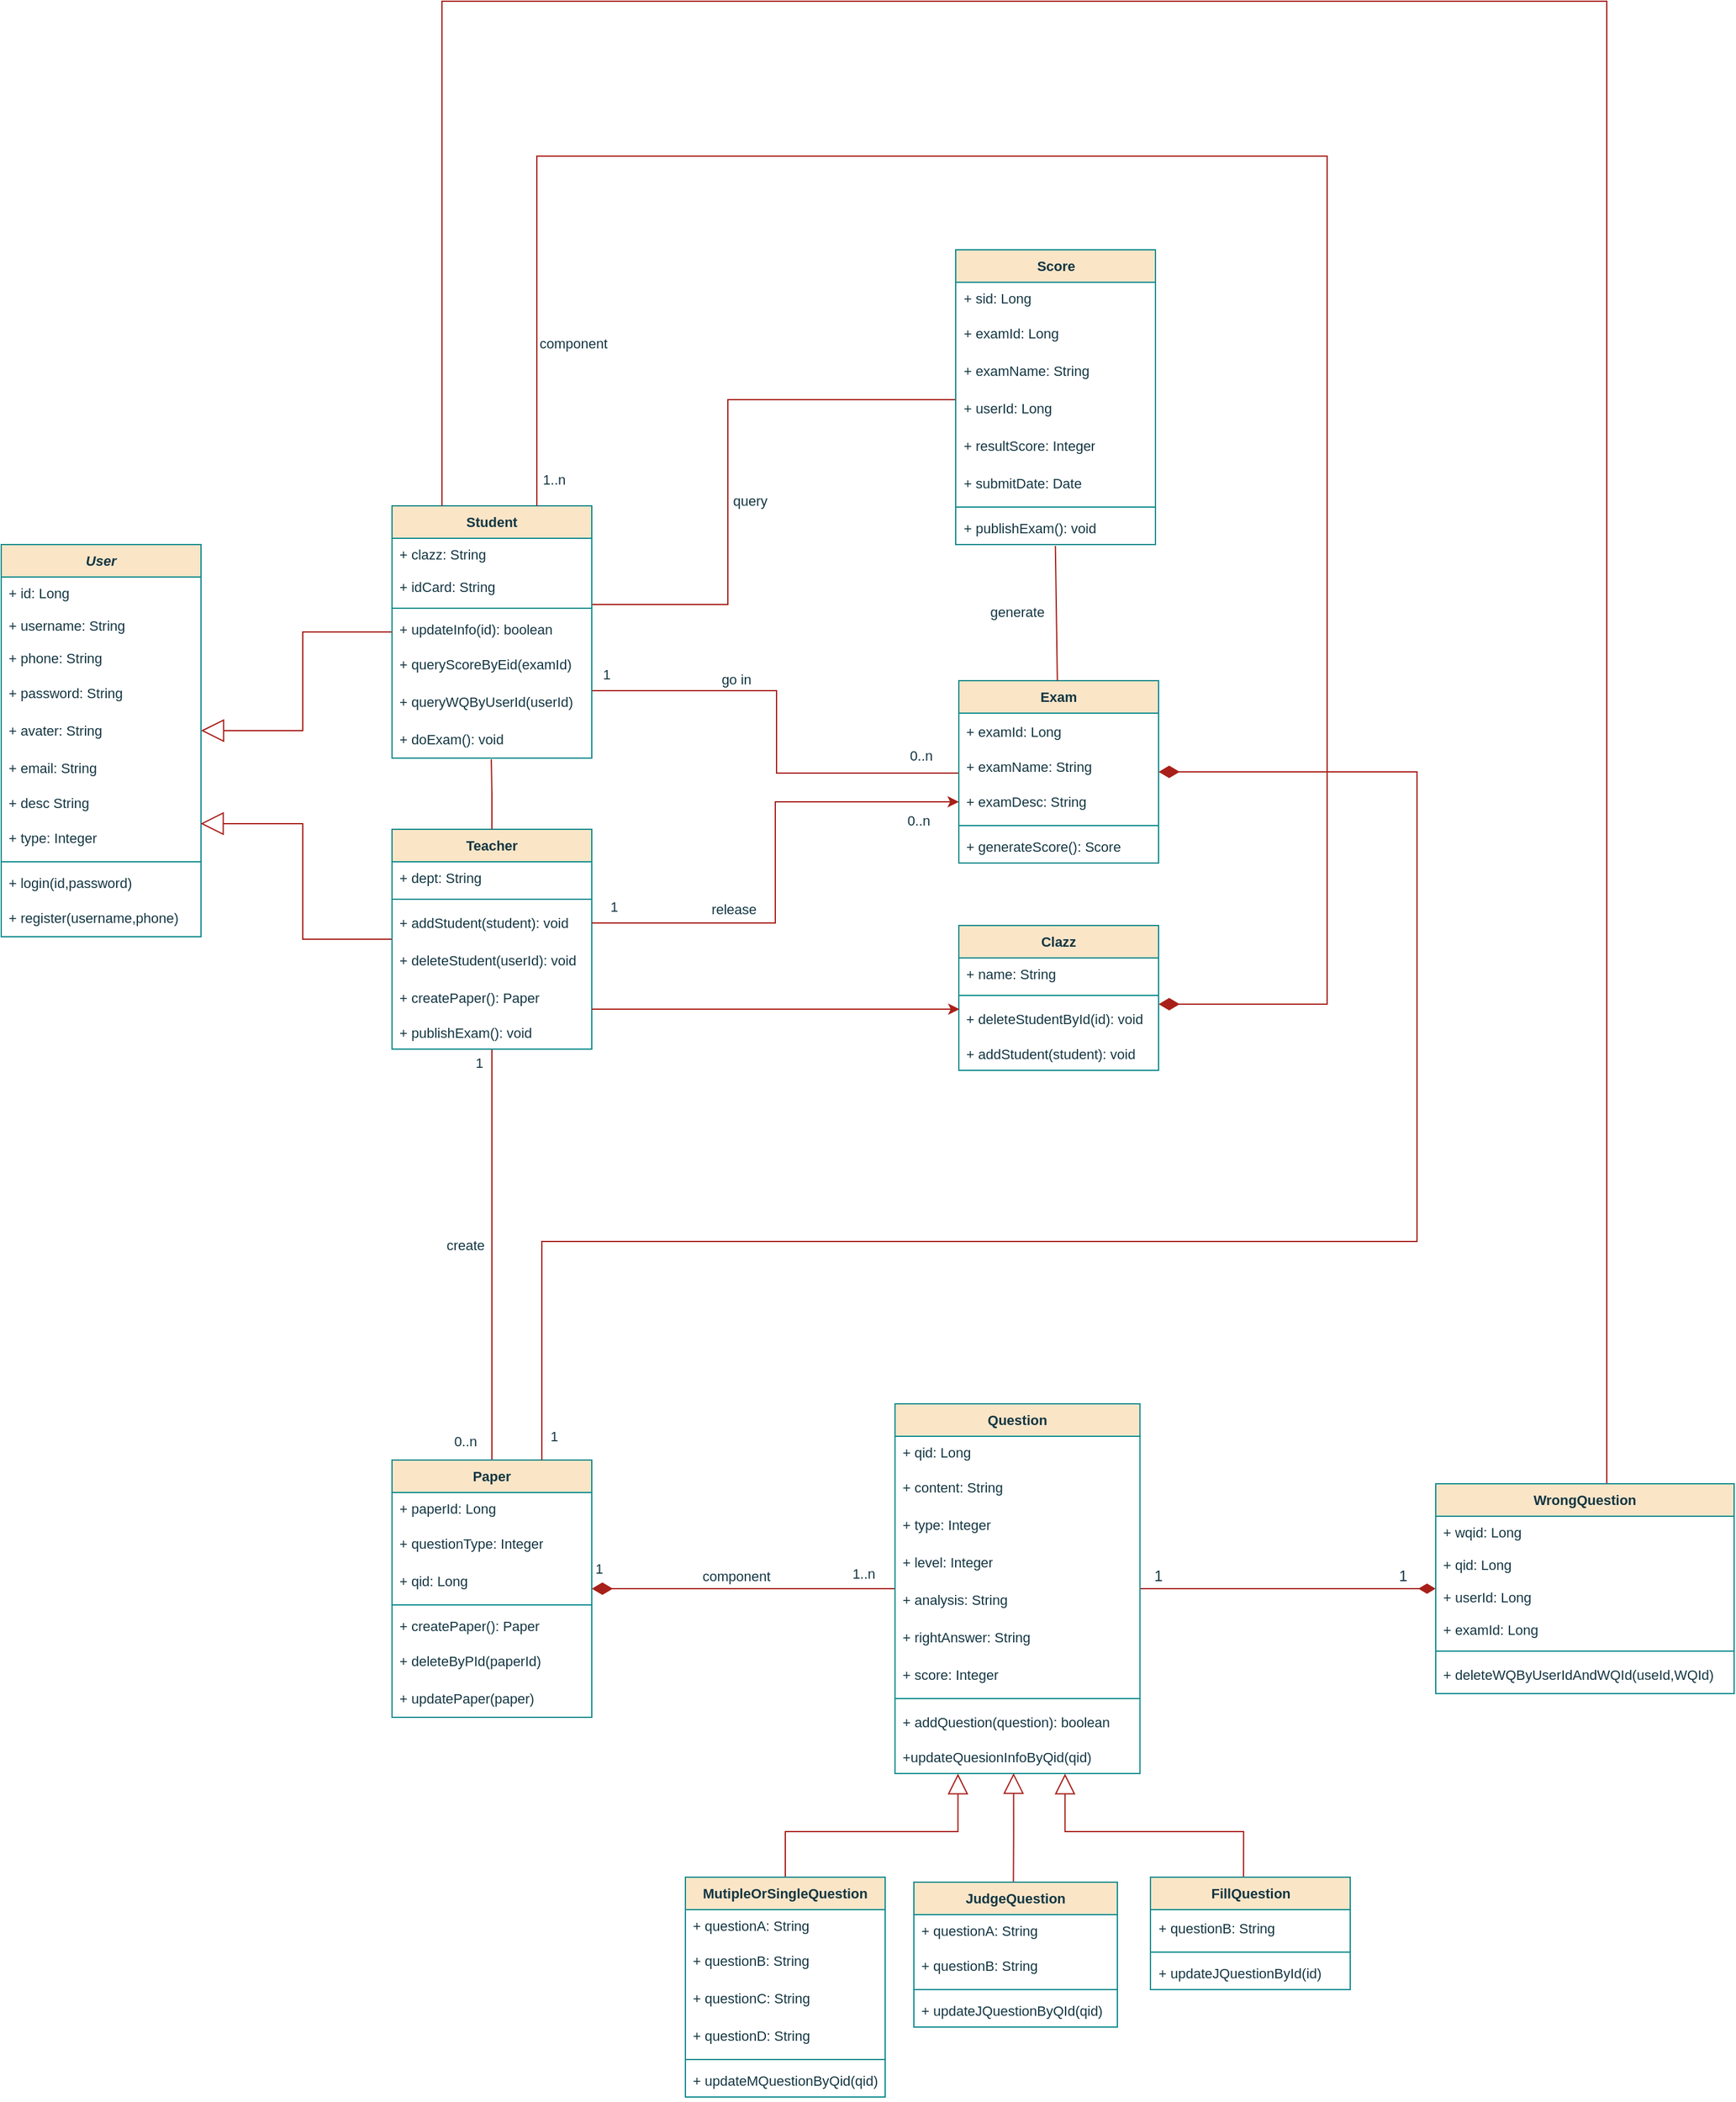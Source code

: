 <mxfile version="22.0.8" type="github">
  <diagram id="C5RBs43oDa-KdzZeNtuy" name="Page-1">
    <mxGraphModel dx="936" dy="950" grid="0" gridSize="10" guides="1" tooltips="1" connect="1" arrows="1" fold="1" page="0" pageScale="1" pageWidth="827" pageHeight="1169" math="0" shadow="0">
      <root>
        <mxCell id="WIyWlLk6GJQsqaUBKTNV-0" />
        <mxCell id="WIyWlLk6GJQsqaUBKTNV-1" parent="WIyWlLk6GJQsqaUBKTNV-0" />
        <mxCell id="zkfFHV4jXpPFQw0GAbJ--0" value="User" style="swimlane;fontStyle=3;align=center;verticalAlign=top;childLayout=stackLayout;horizontal=1;startSize=26;horizontalStack=0;resizeParent=1;resizeLast=0;collapsible=1;marginBottom=0;rounded=0;shadow=0;strokeWidth=1;fontSize=11;labelBackgroundColor=none;fillColor=#FAE5C7;strokeColor=#0F8B8D;fontColor=#143642;" parent="WIyWlLk6GJQsqaUBKTNV-1" vertex="1">
          <mxGeometry x="101" y="64" width="160" height="314" as="geometry">
            <mxRectangle x="280" y="110" width="160" height="26" as="alternateBounds" />
          </mxGeometry>
        </mxCell>
        <mxCell id="zkfFHV4jXpPFQw0GAbJ--1" value="+ id: Long" style="text;align=left;verticalAlign=top;spacingLeft=4;spacingRight=4;overflow=hidden;rotatable=0;points=[[0,0.5],[1,0.5]];portConstraint=eastwest;fontSize=11;rounded=0;labelBackgroundColor=none;fontColor=#143642;" parent="zkfFHV4jXpPFQw0GAbJ--0" vertex="1">
          <mxGeometry y="26" width="160" height="26" as="geometry" />
        </mxCell>
        <mxCell id="zkfFHV4jXpPFQw0GAbJ--2" value="+ username: String" style="text;align=left;verticalAlign=top;spacingLeft=4;spacingRight=4;overflow=hidden;rotatable=0;points=[[0,0.5],[1,0.5]];portConstraint=eastwest;rounded=0;shadow=0;html=0;fontSize=11;labelBackgroundColor=none;fontColor=#143642;" parent="zkfFHV4jXpPFQw0GAbJ--0" vertex="1">
          <mxGeometry y="52" width="160" height="26" as="geometry" />
        </mxCell>
        <mxCell id="zkfFHV4jXpPFQw0GAbJ--3" value="+ phone: String" style="text;align=left;verticalAlign=top;spacingLeft=4;spacingRight=4;overflow=hidden;rotatable=0;points=[[0,0.5],[1,0.5]];portConstraint=eastwest;rounded=0;shadow=0;html=0;fontSize=11;labelBackgroundColor=none;fontColor=#143642;" parent="zkfFHV4jXpPFQw0GAbJ--0" vertex="1">
          <mxGeometry y="78" width="160" height="26" as="geometry" />
        </mxCell>
        <mxCell id="CQEFL2mhmP3pLworNLFp-5" value="+ password: String" style="text;strokeColor=none;fillColor=none;align=left;verticalAlign=middle;spacingLeft=4;spacingRight=4;overflow=hidden;points=[[0,0.5],[1,0.5]];portConstraint=eastwest;rotatable=0;whiteSpace=wrap;html=1;fontSize=11;rounded=0;labelBackgroundColor=none;fontColor=#143642;" parent="zkfFHV4jXpPFQw0GAbJ--0" vertex="1">
          <mxGeometry y="104" width="160" height="30" as="geometry" />
        </mxCell>
        <mxCell id="CQEFL2mhmP3pLworNLFp-17" value="+ avater: String" style="text;strokeColor=none;fillColor=none;align=left;verticalAlign=middle;spacingLeft=4;spacingRight=4;overflow=hidden;points=[[0,0.5],[1,0.5]];portConstraint=eastwest;rotatable=0;whiteSpace=wrap;html=1;fontSize=11;rounded=0;labelBackgroundColor=none;fontColor=#143642;" parent="zkfFHV4jXpPFQw0GAbJ--0" vertex="1">
          <mxGeometry y="134" width="160" height="30" as="geometry" />
        </mxCell>
        <mxCell id="CQEFL2mhmP3pLworNLFp-18" value="+ email: String" style="text;strokeColor=none;fillColor=none;align=left;verticalAlign=middle;spacingLeft=4;spacingRight=4;overflow=hidden;points=[[0,0.5],[1,0.5]];portConstraint=eastwest;rotatable=0;whiteSpace=wrap;html=1;fontSize=11;rounded=0;labelBackgroundColor=none;fontColor=#143642;" parent="zkfFHV4jXpPFQw0GAbJ--0" vertex="1">
          <mxGeometry y="164" width="160" height="30" as="geometry" />
        </mxCell>
        <mxCell id="tEtHllRz7IMj_6NWPrq5-5" value="+ desc String" style="text;strokeColor=none;fillColor=none;align=left;verticalAlign=top;spacingLeft=4;spacingRight=4;overflow=hidden;rotatable=0;points=[[0,0.5],[1,0.5]];portConstraint=eastwest;whiteSpace=wrap;html=1;fontSize=11;rounded=0;labelBackgroundColor=none;fontColor=#143642;" parent="zkfFHV4jXpPFQw0GAbJ--0" vertex="1">
          <mxGeometry y="194" width="160" height="26" as="geometry" />
        </mxCell>
        <mxCell id="CQEFL2mhmP3pLworNLFp-26" value="+ type: Integer" style="text;strokeColor=none;fillColor=none;align=left;verticalAlign=middle;spacingLeft=4;spacingRight=4;overflow=hidden;points=[[0,0.5],[1,0.5]];portConstraint=eastwest;rotatable=0;whiteSpace=wrap;html=1;fontSize=11;rounded=0;labelBackgroundColor=none;fontColor=#143642;" parent="zkfFHV4jXpPFQw0GAbJ--0" vertex="1">
          <mxGeometry y="220" width="160" height="30" as="geometry" />
        </mxCell>
        <mxCell id="zkfFHV4jXpPFQw0GAbJ--4" value="" style="line;html=1;strokeWidth=1;align=left;verticalAlign=middle;spacingTop=-1;spacingLeft=3;spacingRight=3;rotatable=0;labelPosition=right;points=[];portConstraint=eastwest;fontSize=11;rounded=0;labelBackgroundColor=none;fillColor=#FAE5C7;strokeColor=#0F8B8D;fontColor=#143642;" parent="zkfFHV4jXpPFQw0GAbJ--0" vertex="1">
          <mxGeometry y="250" width="160" height="8" as="geometry" />
        </mxCell>
        <mxCell id="zkfFHV4jXpPFQw0GAbJ--5" value="+ login(id,password)" style="text;align=left;verticalAlign=top;spacingLeft=4;spacingRight=4;overflow=hidden;rotatable=0;points=[[0,0.5],[1,0.5]];portConstraint=eastwest;fontSize=11;rounded=0;labelBackgroundColor=none;fontColor=#143642;" parent="zkfFHV4jXpPFQw0GAbJ--0" vertex="1">
          <mxGeometry y="258" width="160" height="26" as="geometry" />
        </mxCell>
        <mxCell id="CQEFL2mhmP3pLworNLFp-4" value="+ register(username,phone)" style="text;strokeColor=none;fillColor=none;align=left;verticalAlign=middle;spacingLeft=4;spacingRight=4;overflow=hidden;points=[[0,0.5],[1,0.5]];portConstraint=eastwest;rotatable=0;whiteSpace=wrap;html=1;fontSize=11;rounded=0;labelBackgroundColor=none;fontColor=#143642;" parent="zkfFHV4jXpPFQw0GAbJ--0" vertex="1">
          <mxGeometry y="284" width="160" height="30" as="geometry" />
        </mxCell>
        <mxCell id="CQEFL2mhmP3pLworNLFp-35" style="edgeStyle=orthogonalEdgeStyle;shape=connector;rounded=0;orthogonalLoop=1;jettySize=auto;html=1;entryX=1;entryY=0.5;entryDx=0;entryDy=0;labelBackgroundColor=none;align=center;verticalAlign=middle;fontFamily=Helvetica;fontSize=11;fontColor=default;endArrow=block;endFill=0;endSize=16;strokeColor=#A8201A;" parent="WIyWlLk6GJQsqaUBKTNV-1" source="CQEFL2mhmP3pLworNLFp-8" target="CQEFL2mhmP3pLworNLFp-17" edge="1">
          <mxGeometry relative="1" as="geometry">
            <mxPoint x="274" y="228" as="targetPoint" />
          </mxGeometry>
        </mxCell>
        <mxCell id="tEtHllRz7IMj_6NWPrq5-14" style="edgeStyle=orthogonalEdgeStyle;shape=connector;rounded=0;orthogonalLoop=1;jettySize=auto;html=1;entryX=0;entryY=0.5;entryDx=0;entryDy=0;labelBackgroundColor=none;align=center;verticalAlign=middle;fontFamily=Helvetica;fontSize=11;fontColor=default;endArrow=none;endFill=0;strokeColor=#A8201A;" parent="WIyWlLk6GJQsqaUBKTNV-1" source="CQEFL2mhmP3pLworNLFp-8" target="tEtHllRz7IMj_6NWPrq5-7" edge="1">
          <mxGeometry relative="1" as="geometry">
            <Array as="points">
              <mxPoint x="722" y="181" />
              <mxPoint x="722" y="247" />
              <mxPoint x="868" y="247" />
            </Array>
          </mxGeometry>
        </mxCell>
        <mxCell id="tEtHllRz7IMj_6NWPrq5-162" style="edgeStyle=orthogonalEdgeStyle;shape=connector;rounded=0;orthogonalLoop=1;jettySize=auto;html=1;labelBackgroundColor=none;align=left;verticalAlign=bottom;fontFamily=Helvetica;fontSize=11;fontColor=default;startArrow=none;startFill=0;endArrow=none;endFill=0;startSize=14;endSize=12;strokeColor=#A8201A;" parent="WIyWlLk6GJQsqaUBKTNV-1" source="CQEFL2mhmP3pLworNLFp-8" target="tEtHllRz7IMj_6NWPrq5-149" edge="1">
          <mxGeometry relative="1" as="geometry">
            <Array as="points">
              <mxPoint x="683" y="112" />
              <mxPoint x="683" y="-52" />
            </Array>
          </mxGeometry>
        </mxCell>
        <mxCell id="CQEFL2mhmP3pLworNLFp-8" value="Student" style="swimlane;fontStyle=1;align=center;verticalAlign=top;childLayout=stackLayout;horizontal=1;startSize=26;horizontalStack=0;resizeParent=1;resizeParentMax=0;resizeLast=0;collapsible=1;marginBottom=0;whiteSpace=wrap;html=1;fontSize=11;rounded=0;labelBackgroundColor=none;fillColor=#FAE5C7;strokeColor=#0F8B8D;fontColor=#143642;" parent="WIyWlLk6GJQsqaUBKTNV-1" vertex="1">
          <mxGeometry x="414" y="33" width="160" height="202" as="geometry" />
        </mxCell>
        <mxCell id="CQEFL2mhmP3pLworNLFp-9" value="+ clazz: String" style="text;strokeColor=none;fillColor=none;align=left;verticalAlign=top;spacingLeft=4;spacingRight=4;overflow=hidden;rotatable=0;points=[[0,0.5],[1,0.5]];portConstraint=eastwest;whiteSpace=wrap;html=1;fontSize=11;rounded=0;labelBackgroundColor=none;fontColor=#143642;" parent="CQEFL2mhmP3pLworNLFp-8" vertex="1">
          <mxGeometry y="26" width="160" height="26" as="geometry" />
        </mxCell>
        <mxCell id="CQEFL2mhmP3pLworNLFp-19" value="+ idCard: String" style="text;strokeColor=none;fillColor=none;align=left;verticalAlign=top;spacingLeft=4;spacingRight=4;overflow=hidden;rotatable=0;points=[[0,0.5],[1,0.5]];portConstraint=eastwest;whiteSpace=wrap;html=1;fontSize=11;rounded=0;labelBackgroundColor=none;fontColor=#143642;" parent="CQEFL2mhmP3pLworNLFp-8" vertex="1">
          <mxGeometry y="52" width="160" height="26" as="geometry" />
        </mxCell>
        <mxCell id="CQEFL2mhmP3pLworNLFp-10" value="" style="line;strokeWidth=1;fillColor=none;align=left;verticalAlign=middle;spacingTop=-1;spacingLeft=3;spacingRight=3;rotatable=0;labelPosition=right;points=[];portConstraint=eastwest;fontSize=11;rounded=0;labelBackgroundColor=none;strokeColor=#0F8B8D;fontColor=#143642;" parent="CQEFL2mhmP3pLworNLFp-8" vertex="1">
          <mxGeometry y="78" width="160" height="8" as="geometry" />
        </mxCell>
        <mxCell id="CQEFL2mhmP3pLworNLFp-11" value="+ updateInfo(id): boolean" style="text;strokeColor=none;fillColor=none;align=left;verticalAlign=top;spacingLeft=4;spacingRight=4;overflow=hidden;rotatable=0;points=[[0,0.5],[1,0.5]];portConstraint=eastwest;whiteSpace=wrap;html=1;fontSize=11;rounded=0;labelBackgroundColor=none;fontColor=#143642;" parent="CQEFL2mhmP3pLworNLFp-8" vertex="1">
          <mxGeometry y="86" width="160" height="26" as="geometry" />
        </mxCell>
        <mxCell id="tEtHllRz7IMj_6NWPrq5-161" value="+ queryScoreByEid(examId)" style="text;strokeColor=none;fillColor=none;align=left;verticalAlign=middle;spacingLeft=4;spacingRight=4;overflow=hidden;points=[[0,0.5],[1,0.5]];portConstraint=eastwest;rotatable=0;whiteSpace=wrap;html=1;fontSize=11;fontFamily=Helvetica;rounded=0;labelBackgroundColor=none;fontColor=#143642;" parent="CQEFL2mhmP3pLworNLFp-8" vertex="1">
          <mxGeometry y="112" width="160" height="30" as="geometry" />
        </mxCell>
        <mxCell id="13WYeAwHN3YP8rNZ9bQY-48" value="+ queryWQByUserId(userId)" style="text;strokeColor=none;fillColor=none;align=left;verticalAlign=middle;spacingLeft=4;spacingRight=4;overflow=hidden;points=[[0,0.5],[1,0.5]];portConstraint=eastwest;rotatable=0;whiteSpace=wrap;html=1;fontSize=11;fontFamily=Helvetica;rounded=0;labelBackgroundColor=none;fontColor=#143642;" vertex="1" parent="CQEFL2mhmP3pLworNLFp-8">
          <mxGeometry y="142" width="160" height="30" as="geometry" />
        </mxCell>
        <mxCell id="tEtHllRz7IMj_6NWPrq5-0" value="+ doExam(): void" style="text;strokeColor=none;fillColor=none;align=left;verticalAlign=middle;spacingLeft=4;spacingRight=4;overflow=hidden;points=[[0,0.5],[1,0.5]];portConstraint=eastwest;rotatable=0;whiteSpace=wrap;html=1;fontSize=11;rounded=0;labelBackgroundColor=none;fontColor=#143642;" parent="CQEFL2mhmP3pLworNLFp-8" vertex="1">
          <mxGeometry y="172" width="160" height="30" as="geometry" />
        </mxCell>
        <mxCell id="CQEFL2mhmP3pLworNLFp-34" style="edgeStyle=orthogonalEdgeStyle;shape=connector;rounded=0;orthogonalLoop=1;jettySize=auto;html=1;entryX=0.998;entryY=0.115;entryDx=0;entryDy=0;labelBackgroundColor=none;align=center;verticalAlign=middle;fontFamily=Helvetica;fontSize=11;fontColor=default;endArrow=block;endFill=0;endSize=16;entryPerimeter=0;strokeColor=#A8201A;" parent="WIyWlLk6GJQsqaUBKTNV-1" source="CQEFL2mhmP3pLworNLFp-20" target="CQEFL2mhmP3pLworNLFp-26" edge="1">
          <mxGeometry relative="1" as="geometry" />
        </mxCell>
        <mxCell id="tEtHllRz7IMj_6NWPrq5-75" style="edgeStyle=none;shape=connector;rounded=0;orthogonalLoop=1;jettySize=auto;html=1;entryX=0.5;entryY=0;entryDx=0;entryDy=0;labelBackgroundColor=none;align=left;verticalAlign=bottom;fontFamily=Helvetica;fontSize=11;fontColor=default;startArrow=none;startFill=0;endArrow=none;endFill=0;startSize=14;endSize=12;strokeColor=#A8201A;" parent="WIyWlLk6GJQsqaUBKTNV-1" source="CQEFL2mhmP3pLworNLFp-20" target="tEtHllRz7IMj_6NWPrq5-67" edge="1">
          <mxGeometry relative="1" as="geometry" />
        </mxCell>
        <mxCell id="CQEFL2mhmP3pLworNLFp-20" value="Teacher" style="swimlane;fontStyle=1;align=center;verticalAlign=top;childLayout=stackLayout;horizontal=1;startSize=26;horizontalStack=0;resizeParent=1;resizeParentMax=0;resizeLast=0;collapsible=1;marginBottom=0;whiteSpace=wrap;html=1;fontSize=11;rounded=0;labelBackgroundColor=none;fillColor=#FAE5C7;strokeColor=#0F8B8D;fontColor=#143642;" parent="WIyWlLk6GJQsqaUBKTNV-1" vertex="1">
          <mxGeometry x="414" y="292" width="160" height="176" as="geometry" />
        </mxCell>
        <mxCell id="CQEFL2mhmP3pLworNLFp-21" value="+ dept: String" style="text;strokeColor=none;fillColor=none;align=left;verticalAlign=top;spacingLeft=4;spacingRight=4;overflow=hidden;rotatable=0;points=[[0,0.5],[1,0.5]];portConstraint=eastwest;whiteSpace=wrap;html=1;fontSize=11;rounded=0;labelBackgroundColor=none;fontColor=#143642;" parent="CQEFL2mhmP3pLworNLFp-20" vertex="1">
          <mxGeometry y="26" width="160" height="26" as="geometry" />
        </mxCell>
        <mxCell id="CQEFL2mhmP3pLworNLFp-22" value="" style="line;strokeWidth=1;fillColor=none;align=left;verticalAlign=middle;spacingTop=-1;spacingLeft=3;spacingRight=3;rotatable=0;labelPosition=right;points=[];portConstraint=eastwest;fontSize=11;rounded=0;labelBackgroundColor=none;strokeColor=#0F8B8D;fontColor=#143642;" parent="CQEFL2mhmP3pLworNLFp-20" vertex="1">
          <mxGeometry y="52" width="160" height="8" as="geometry" />
        </mxCell>
        <mxCell id="13WYeAwHN3YP8rNZ9bQY-0" value="+ addStudent(student): void" style="text;strokeColor=none;fillColor=none;align=left;verticalAlign=middle;spacingLeft=4;spacingRight=4;overflow=hidden;points=[[0,0.5],[1,0.5]];portConstraint=eastwest;rotatable=0;whiteSpace=wrap;html=1;labelBackgroundColor=none;fontColor=#143642;fontSize=11;" vertex="1" parent="CQEFL2mhmP3pLworNLFp-20">
          <mxGeometry y="60" width="160" height="30" as="geometry" />
        </mxCell>
        <mxCell id="13WYeAwHN3YP8rNZ9bQY-3" value="+ deleteStudent(userId): void" style="text;strokeColor=none;fillColor=none;align=left;verticalAlign=middle;spacingLeft=4;spacingRight=4;overflow=hidden;points=[[0,0.5],[1,0.5]];portConstraint=eastwest;rotatable=0;whiteSpace=wrap;html=1;labelBackgroundColor=none;fontColor=#143642;fontSize=11;" vertex="1" parent="CQEFL2mhmP3pLworNLFp-20">
          <mxGeometry y="90" width="160" height="30" as="geometry" />
        </mxCell>
        <mxCell id="tEtHllRz7IMj_6NWPrq5-74" value="+ createPaper(): Paper" style="text;strokeColor=none;fillColor=none;align=left;verticalAlign=middle;spacingLeft=4;spacingRight=4;overflow=hidden;points=[[0,0.5],[1,0.5]];portConstraint=eastwest;rotatable=0;whiteSpace=wrap;html=1;fontSize=11;fontFamily=Helvetica;rounded=0;labelBackgroundColor=none;fontColor=#143642;" parent="CQEFL2mhmP3pLworNLFp-20" vertex="1">
          <mxGeometry y="120" width="160" height="30" as="geometry" />
        </mxCell>
        <mxCell id="CQEFL2mhmP3pLworNLFp-23" value="+ publishExam(): void" style="text;strokeColor=none;fillColor=none;align=left;verticalAlign=top;spacingLeft=4;spacingRight=4;overflow=hidden;rotatable=0;points=[[0,0.5],[1,0.5]];portConstraint=eastwest;whiteSpace=wrap;html=1;fontSize=11;rounded=0;labelBackgroundColor=none;fontColor=#143642;" parent="CQEFL2mhmP3pLworNLFp-20" vertex="1">
          <mxGeometry y="150" width="160" height="26" as="geometry" />
        </mxCell>
        <mxCell id="tEtHllRz7IMj_6NWPrq5-6" value="Exam" style="swimlane;fontStyle=1;align=center;verticalAlign=top;childLayout=stackLayout;horizontal=1;startSize=26;horizontalStack=0;resizeParent=1;resizeParentMax=0;resizeLast=0;collapsible=1;marginBottom=0;whiteSpace=wrap;html=1;fontSize=11;rounded=0;labelBackgroundColor=none;fillColor=#FAE5C7;strokeColor=#0F8B8D;fontColor=#143642;" parent="WIyWlLk6GJQsqaUBKTNV-1" vertex="1">
          <mxGeometry x="868" y="173" width="160" height="146" as="geometry" />
        </mxCell>
        <mxCell id="tEtHllRz7IMj_6NWPrq5-10" value="+ examId: Long" style="text;strokeColor=none;fillColor=none;align=left;verticalAlign=middle;spacingLeft=4;spacingRight=4;overflow=hidden;points=[[0,0.5],[1,0.5]];portConstraint=eastwest;rotatable=0;whiteSpace=wrap;html=1;fontSize=11;fontFamily=Helvetica;rounded=0;labelBackgroundColor=none;fontColor=#143642;" parent="tEtHllRz7IMj_6NWPrq5-6" vertex="1">
          <mxGeometry y="26" width="160" height="30" as="geometry" />
        </mxCell>
        <mxCell id="tEtHllRz7IMj_6NWPrq5-7" value="+ examName: String" style="text;strokeColor=none;fillColor=none;align=left;verticalAlign=top;spacingLeft=4;spacingRight=4;overflow=hidden;rotatable=0;points=[[0,0.5],[1,0.5]];portConstraint=eastwest;whiteSpace=wrap;html=1;fontSize=11;rounded=0;labelBackgroundColor=none;fontColor=#143642;" parent="tEtHllRz7IMj_6NWPrq5-6" vertex="1">
          <mxGeometry y="56" width="160" height="26" as="geometry" />
        </mxCell>
        <mxCell id="tEtHllRz7IMj_6NWPrq5-12" value="+ examDesc: String" style="text;strokeColor=none;fillColor=none;align=left;verticalAlign=middle;spacingLeft=4;spacingRight=4;overflow=hidden;points=[[0,0.5],[1,0.5]];portConstraint=eastwest;rotatable=0;whiteSpace=wrap;html=1;fontSize=11;fontFamily=Helvetica;rounded=0;labelBackgroundColor=none;fontColor=#143642;" parent="tEtHllRz7IMj_6NWPrq5-6" vertex="1">
          <mxGeometry y="82" width="160" height="30" as="geometry" />
        </mxCell>
        <mxCell id="tEtHllRz7IMj_6NWPrq5-8" value="" style="line;strokeWidth=1;fillColor=none;align=left;verticalAlign=middle;spacingTop=-1;spacingLeft=3;spacingRight=3;rotatable=0;labelPosition=right;points=[];portConstraint=eastwest;fontSize=11;rounded=0;labelBackgroundColor=none;strokeColor=#0F8B8D;fontColor=#143642;" parent="tEtHllRz7IMj_6NWPrq5-6" vertex="1">
          <mxGeometry y="112" width="160" height="8" as="geometry" />
        </mxCell>
        <mxCell id="tEtHllRz7IMj_6NWPrq5-9" value="+ generateScore(): Score" style="text;strokeColor=none;fillColor=none;align=left;verticalAlign=top;spacingLeft=4;spacingRight=4;overflow=hidden;rotatable=0;points=[[0,0.5],[1,0.5]];portConstraint=eastwest;whiteSpace=wrap;html=1;fontSize=11;rounded=0;labelBackgroundColor=none;fontColor=#143642;" parent="tEtHllRz7IMj_6NWPrq5-6" vertex="1">
          <mxGeometry y="120" width="160" height="26" as="geometry" />
        </mxCell>
        <mxCell id="tEtHllRz7IMj_6NWPrq5-15" value="1" style="text;html=1;strokeColor=none;fillColor=none;align=center;verticalAlign=middle;whiteSpace=wrap;rounded=0;fontSize=11;fontFamily=Helvetica;labelBackgroundColor=none;fontColor=#143642;" parent="WIyWlLk6GJQsqaUBKTNV-1" vertex="1">
          <mxGeometry x="556" y="153" width="60" height="30" as="geometry" />
        </mxCell>
        <mxCell id="tEtHllRz7IMj_6NWPrq5-16" value="0..n" style="text;html=1;strokeColor=none;fillColor=none;align=center;verticalAlign=middle;whiteSpace=wrap;rounded=0;fontSize=11;fontFamily=Helvetica;labelBackgroundColor=none;fontColor=#143642;" parent="WIyWlLk6GJQsqaUBKTNV-1" vertex="1">
          <mxGeometry x="808" y="218" width="60" height="30" as="geometry" />
        </mxCell>
        <mxCell id="tEtHllRz7IMj_6NWPrq5-26" style="edgeStyle=orthogonalEdgeStyle;shape=connector;rounded=0;orthogonalLoop=1;jettySize=auto;html=1;labelBackgroundColor=none;align=left;verticalAlign=bottom;fontFamily=Helvetica;fontSize=11;fontColor=default;startArrow=diamondThin;startFill=1;endArrow=none;startSize=14;endSize=12;endFill=0;strokeColor=#A8201A;" parent="WIyWlLk6GJQsqaUBKTNV-1" source="13WYeAwHN3YP8rNZ9bQY-5" target="CQEFL2mhmP3pLworNLFp-8" edge="1">
          <mxGeometry relative="1" as="geometry">
            <mxPoint x="1073" y="439" as="sourcePoint" />
            <Array as="points">
              <mxPoint x="1163" y="432" />
              <mxPoint x="1163" y="-247" />
              <mxPoint x="530" y="-247" />
            </Array>
          </mxGeometry>
        </mxCell>
        <mxCell id="tEtHllRz7IMj_6NWPrq5-28" value="1..n" style="text;html=1;strokeColor=none;fillColor=none;align=center;verticalAlign=middle;whiteSpace=wrap;rounded=0;fontSize=11;fontFamily=Helvetica;labelBackgroundColor=none;fontColor=#143642;" parent="WIyWlLk6GJQsqaUBKTNV-1" vertex="1">
          <mxGeometry x="514" y="-3" width="60" height="30" as="geometry" />
        </mxCell>
        <mxCell id="tEtHllRz7IMj_6NWPrq5-79" style="edgeStyle=none;shape=connector;rounded=0;orthogonalLoop=1;jettySize=auto;html=1;labelBackgroundColor=none;align=left;verticalAlign=bottom;fontFamily=Helvetica;fontSize=11;fontColor=default;startArrow=diamondThin;startFill=1;endArrow=none;endFill=0;startSize=14;endSize=12;strokeColor=#A8201A;" parent="WIyWlLk6GJQsqaUBKTNV-1" source="tEtHllRz7IMj_6NWPrq5-67" target="tEtHllRz7IMj_6NWPrq5-30" edge="1">
          <mxGeometry relative="1" as="geometry" />
        </mxCell>
        <mxCell id="tEtHllRz7IMj_6NWPrq5-67" value="Paper" style="swimlane;fontStyle=1;align=center;verticalAlign=top;childLayout=stackLayout;horizontal=1;startSize=26;horizontalStack=0;resizeParent=1;resizeParentMax=0;resizeLast=0;collapsible=1;marginBottom=0;whiteSpace=wrap;html=1;fontSize=11;rounded=0;labelBackgroundColor=none;fillColor=#FAE5C7;strokeColor=#0F8B8D;fontColor=#143642;" parent="WIyWlLk6GJQsqaUBKTNV-1" vertex="1">
          <mxGeometry x="414" y="797" width="160" height="206" as="geometry" />
        </mxCell>
        <mxCell id="tEtHllRz7IMj_6NWPrq5-68" value="+ paperId: Long" style="text;strokeColor=none;fillColor=none;align=left;verticalAlign=top;spacingLeft=4;spacingRight=4;overflow=hidden;rotatable=0;points=[[0,0.5],[1,0.5]];portConstraint=eastwest;whiteSpace=wrap;html=1;fontSize=11;rounded=0;labelBackgroundColor=none;fontColor=#143642;" parent="tEtHllRz7IMj_6NWPrq5-67" vertex="1">
          <mxGeometry y="26" width="160" height="26" as="geometry" />
        </mxCell>
        <mxCell id="tEtHllRz7IMj_6NWPrq5-72" value="+ questionType: Integer" style="text;strokeColor=none;fillColor=none;align=left;verticalAlign=middle;spacingLeft=4;spacingRight=4;overflow=hidden;points=[[0,0.5],[1,0.5]];portConstraint=eastwest;rotatable=0;whiteSpace=wrap;html=1;fontSize=11;fontFamily=Helvetica;rounded=0;labelBackgroundColor=none;fontColor=#143642;" parent="tEtHllRz7IMj_6NWPrq5-67" vertex="1">
          <mxGeometry y="52" width="160" height="30" as="geometry" />
        </mxCell>
        <mxCell id="tEtHllRz7IMj_6NWPrq5-73" value="+&amp;nbsp;qid: Long" style="text;strokeColor=none;fillColor=none;align=left;verticalAlign=middle;spacingLeft=4;spacingRight=4;overflow=hidden;points=[[0,0.5],[1,0.5]];portConstraint=eastwest;rotatable=0;whiteSpace=wrap;html=1;fontSize=11;fontFamily=Helvetica;rounded=0;labelBackgroundColor=none;fontColor=#143642;" parent="tEtHllRz7IMj_6NWPrq5-67" vertex="1">
          <mxGeometry y="82" width="160" height="30" as="geometry" />
        </mxCell>
        <mxCell id="tEtHllRz7IMj_6NWPrq5-69" value="" style="line;strokeWidth=1;fillColor=none;align=left;verticalAlign=middle;spacingTop=-1;spacingLeft=3;spacingRight=3;rotatable=0;labelPosition=right;points=[];portConstraint=eastwest;fontSize=11;rounded=0;labelBackgroundColor=none;strokeColor=#0F8B8D;fontColor=#143642;" parent="tEtHllRz7IMj_6NWPrq5-67" vertex="1">
          <mxGeometry y="112" width="160" height="8" as="geometry" />
        </mxCell>
        <mxCell id="tEtHllRz7IMj_6NWPrq5-70" value="+ createPaper(): Paper" style="text;strokeColor=none;fillColor=none;align=left;verticalAlign=top;spacingLeft=4;spacingRight=4;overflow=hidden;rotatable=0;points=[[0,0.5],[1,0.5]];portConstraint=eastwest;whiteSpace=wrap;html=1;fontSize=11;rounded=0;labelBackgroundColor=none;fontColor=#143642;" parent="tEtHllRz7IMj_6NWPrq5-67" vertex="1">
          <mxGeometry y="120" width="160" height="26" as="geometry" />
        </mxCell>
        <mxCell id="13WYeAwHN3YP8rNZ9bQY-14" value="+ deleteByPId(paperId)" style="text;strokeColor=none;fillColor=none;align=left;verticalAlign=middle;spacingLeft=4;spacingRight=4;overflow=hidden;points=[[0,0.5],[1,0.5]];portConstraint=eastwest;rotatable=0;whiteSpace=wrap;html=1;fontColor=#143642;fontSize=11;" vertex="1" parent="tEtHllRz7IMj_6NWPrq5-67">
          <mxGeometry y="146" width="160" height="30" as="geometry" />
        </mxCell>
        <mxCell id="13WYeAwHN3YP8rNZ9bQY-15" value="+ updatePaper(paper)" style="text;strokeColor=none;fillColor=none;align=left;verticalAlign=middle;spacingLeft=4;spacingRight=4;overflow=hidden;points=[[0,0.5],[1,0.5]];portConstraint=eastwest;rotatable=0;whiteSpace=wrap;html=1;fontColor=#143642;fontSize=11;" vertex="1" parent="tEtHllRz7IMj_6NWPrq5-67">
          <mxGeometry y="176" width="160" height="30" as="geometry" />
        </mxCell>
        <mxCell id="13WYeAwHN3YP8rNZ9bQY-41" style="edgeStyle=orthogonalEdgeStyle;rounded=0;orthogonalLoop=1;jettySize=auto;html=1;strokeColor=#A8201A;fontColor=#143642;fillColor=#FAE5C7;endArrow=diamondThin;endFill=1;strokeWidth=1;endSize=11;startSize=11;" edge="1" parent="WIyWlLk6GJQsqaUBKTNV-1" source="tEtHllRz7IMj_6NWPrq5-30" target="13WYeAwHN3YP8rNZ9bQY-24">
          <mxGeometry relative="1" as="geometry" />
        </mxCell>
        <mxCell id="tEtHllRz7IMj_6NWPrq5-30" value="Question" style="swimlane;fontStyle=1;align=center;verticalAlign=top;childLayout=stackLayout;horizontal=1;startSize=26;horizontalStack=0;resizeParent=1;resizeParentMax=0;resizeLast=0;collapsible=1;marginBottom=0;whiteSpace=wrap;html=1;fontSize=11;rounded=0;labelBackgroundColor=none;fillColor=#FAE5C7;strokeColor=#0F8B8D;fontColor=#143642;" parent="WIyWlLk6GJQsqaUBKTNV-1" vertex="1">
          <mxGeometry x="816.87" y="752" width="196.25" height="296" as="geometry" />
        </mxCell>
        <mxCell id="tEtHllRz7IMj_6NWPrq5-31" value="+ qid: Long" style="text;strokeColor=none;fillColor=none;align=left;verticalAlign=top;spacingLeft=4;spacingRight=4;overflow=hidden;rotatable=0;points=[[0,0.5],[1,0.5]];portConstraint=eastwest;whiteSpace=wrap;html=1;fontSize=11;rounded=0;labelBackgroundColor=none;fontColor=#143642;" parent="tEtHllRz7IMj_6NWPrq5-30" vertex="1">
          <mxGeometry y="26" width="196.25" height="26" as="geometry" />
        </mxCell>
        <mxCell id="tEtHllRz7IMj_6NWPrq5-34" value="+ content: String" style="text;strokeColor=none;fillColor=none;align=left;verticalAlign=middle;spacingLeft=4;spacingRight=4;overflow=hidden;points=[[0,0.5],[1,0.5]];portConstraint=eastwest;rotatable=0;whiteSpace=wrap;html=1;fontSize=11;fontFamily=Helvetica;rounded=0;labelBackgroundColor=none;fontColor=#143642;" parent="tEtHllRz7IMj_6NWPrq5-30" vertex="1">
          <mxGeometry y="52" width="196.25" height="30" as="geometry" />
        </mxCell>
        <mxCell id="tEtHllRz7IMj_6NWPrq5-35" value="+ type: Integer" style="text;strokeColor=none;fillColor=none;align=left;verticalAlign=middle;spacingLeft=4;spacingRight=4;overflow=hidden;points=[[0,0.5],[1,0.5]];portConstraint=eastwest;rotatable=0;whiteSpace=wrap;html=1;fontSize=11;fontFamily=Helvetica;rounded=0;labelBackgroundColor=none;fontColor=#143642;" parent="tEtHllRz7IMj_6NWPrq5-30" vertex="1">
          <mxGeometry y="82" width="196.25" height="30" as="geometry" />
        </mxCell>
        <mxCell id="tEtHllRz7IMj_6NWPrq5-36" value="+ level: Integer" style="text;strokeColor=none;fillColor=none;align=left;verticalAlign=middle;spacingLeft=4;spacingRight=4;overflow=hidden;points=[[0,0.5],[1,0.5]];portConstraint=eastwest;rotatable=0;whiteSpace=wrap;html=1;fontSize=11;fontFamily=Helvetica;rounded=0;labelBackgroundColor=none;fontColor=#143642;" parent="tEtHllRz7IMj_6NWPrq5-30" vertex="1">
          <mxGeometry y="112" width="196.25" height="30" as="geometry" />
        </mxCell>
        <mxCell id="tEtHllRz7IMj_6NWPrq5-39" value="+ analysis: String" style="text;strokeColor=none;fillColor=none;align=left;verticalAlign=middle;spacingLeft=4;spacingRight=4;overflow=hidden;points=[[0,0.5],[1,0.5]];portConstraint=eastwest;rotatable=0;whiteSpace=wrap;html=1;fontSize=11;fontFamily=Helvetica;rounded=0;labelBackgroundColor=none;fontColor=#143642;" parent="tEtHllRz7IMj_6NWPrq5-30" vertex="1">
          <mxGeometry y="142" width="196.25" height="30" as="geometry" />
        </mxCell>
        <mxCell id="tEtHllRz7IMj_6NWPrq5-38" value="+ rightAnswer: String" style="text;strokeColor=none;fillColor=none;align=left;verticalAlign=middle;spacingLeft=4;spacingRight=4;overflow=hidden;points=[[0,0.5],[1,0.5]];portConstraint=eastwest;rotatable=0;whiteSpace=wrap;html=1;fontSize=11;fontFamily=Helvetica;rounded=0;labelBackgroundColor=none;fontColor=#143642;" parent="tEtHllRz7IMj_6NWPrq5-30" vertex="1">
          <mxGeometry y="172" width="196.25" height="30" as="geometry" />
        </mxCell>
        <mxCell id="tEtHllRz7IMj_6NWPrq5-41" value="+ score: Integer" style="text;strokeColor=none;fillColor=none;align=left;verticalAlign=middle;spacingLeft=4;spacingRight=4;overflow=hidden;points=[[0,0.5],[1,0.5]];portConstraint=eastwest;rotatable=0;whiteSpace=wrap;html=1;fontSize=11;fontFamily=Helvetica;rounded=0;labelBackgroundColor=none;fontColor=#143642;" parent="tEtHllRz7IMj_6NWPrq5-30" vertex="1">
          <mxGeometry y="202" width="196.25" height="30" as="geometry" />
        </mxCell>
        <mxCell id="tEtHllRz7IMj_6NWPrq5-32" value="" style="line;strokeWidth=1;fillColor=none;align=left;verticalAlign=middle;spacingTop=-1;spacingLeft=3;spacingRight=3;rotatable=0;labelPosition=right;points=[];portConstraint=eastwest;fontSize=11;rounded=0;labelBackgroundColor=none;strokeColor=#0F8B8D;fontColor=#143642;" parent="tEtHllRz7IMj_6NWPrq5-30" vertex="1">
          <mxGeometry y="232" width="196.25" height="8" as="geometry" />
        </mxCell>
        <mxCell id="tEtHllRz7IMj_6NWPrq5-42" value="+ addQuestion(question): boolean" style="text;strokeColor=none;fillColor=none;align=left;verticalAlign=middle;spacingLeft=4;spacingRight=4;overflow=hidden;points=[[0,0.5],[1,0.5]];portConstraint=eastwest;rotatable=0;whiteSpace=wrap;html=1;fontSize=11;fontFamily=Helvetica;rounded=0;labelBackgroundColor=none;fontColor=#143642;" parent="tEtHllRz7IMj_6NWPrq5-30" vertex="1">
          <mxGeometry y="240" width="196.25" height="30" as="geometry" />
        </mxCell>
        <mxCell id="tEtHllRz7IMj_6NWPrq5-33" value="+updateQuesionInfoByQid(qid)" style="text;strokeColor=none;fillColor=none;align=left;verticalAlign=top;spacingLeft=4;spacingRight=4;overflow=hidden;rotatable=0;points=[[0,0.5],[1,0.5]];portConstraint=eastwest;whiteSpace=wrap;html=1;fontSize=11;rounded=0;labelBackgroundColor=none;fontColor=#143642;" parent="tEtHllRz7IMj_6NWPrq5-30" vertex="1">
          <mxGeometry y="270" width="196.25" height="26" as="geometry" />
        </mxCell>
        <mxCell id="tEtHllRz7IMj_6NWPrq5-48" style="edgeStyle=orthogonalEdgeStyle;shape=connector;rounded=0;orthogonalLoop=1;jettySize=auto;html=1;entryX=0.5;entryY=0;entryDx=0;entryDy=0;labelBackgroundColor=none;align=left;verticalAlign=bottom;fontFamily=Helvetica;fontSize=11;fontColor=default;startArrow=block;startFill=0;endArrow=none;endFill=0;startSize=14;endSize=12;exitX=0.257;exitY=1.004;exitDx=0;exitDy=0;exitPerimeter=0;strokeColor=#A8201A;" parent="WIyWlLk6GJQsqaUBKTNV-1" source="tEtHllRz7IMj_6NWPrq5-33" target="tEtHllRz7IMj_6NWPrq5-44" edge="1">
          <mxGeometry relative="1" as="geometry">
            <mxPoint x="860.5" y="788" as="sourcePoint" />
          </mxGeometry>
        </mxCell>
        <mxCell id="tEtHllRz7IMj_6NWPrq5-60" style="edgeStyle=orthogonalEdgeStyle;shape=connector;rounded=0;orthogonalLoop=1;jettySize=auto;html=1;entryX=0.489;entryY=0.014;entryDx=0;entryDy=0;labelBackgroundColor=none;align=left;verticalAlign=bottom;fontFamily=Helvetica;fontSize=11;fontColor=default;startArrow=block;startFill=0;endArrow=none;endFill=0;startSize=14;endSize=12;entryPerimeter=0;strokeColor=#A8201A;exitX=0.484;exitY=0.989;exitDx=0;exitDy=0;exitPerimeter=0;" parent="WIyWlLk6GJQsqaUBKTNV-1" target="tEtHllRz7IMj_6NWPrq5-52" edge="1" source="tEtHllRz7IMj_6NWPrq5-33">
          <mxGeometry relative="1" as="geometry">
            <mxPoint x="909" y="797" as="sourcePoint" />
            <mxPoint x="909" y="875" as="targetPoint" />
          </mxGeometry>
        </mxCell>
        <mxCell id="tEtHllRz7IMj_6NWPrq5-66" style="edgeStyle=orthogonalEdgeStyle;shape=connector;rounded=0;orthogonalLoop=1;jettySize=auto;html=1;entryX=0.466;entryY=0.014;entryDx=0;entryDy=0;labelBackgroundColor=none;align=left;verticalAlign=bottom;fontFamily=Helvetica;fontSize=11;fontColor=default;startArrow=block;startFill=0;endArrow=none;endFill=0;startSize=14;endSize=12;entryPerimeter=0;exitX=0.694;exitY=1.004;exitDx=0;exitDy=0;exitPerimeter=0;strokeColor=#A8201A;" parent="WIyWlLk6GJQsqaUBKTNV-1" source="tEtHllRz7IMj_6NWPrq5-33" target="tEtHllRz7IMj_6NWPrq5-61" edge="1">
          <mxGeometry relative="1" as="geometry">
            <mxPoint x="974" y="837" as="sourcePoint" />
            <mxPoint x="1113.5" y="896" as="targetPoint" />
          </mxGeometry>
        </mxCell>
        <mxCell id="tEtHllRz7IMj_6NWPrq5-80" value="0..n" style="text;html=1;strokeColor=none;fillColor=none;align=center;verticalAlign=middle;whiteSpace=wrap;rounded=0;fontSize=11;fontFamily=Helvetica;labelBackgroundColor=none;fontColor=#143642;" parent="WIyWlLk6GJQsqaUBKTNV-1" vertex="1">
          <mxGeometry x="443" y="767" width="60" height="30" as="geometry" />
        </mxCell>
        <mxCell id="tEtHllRz7IMj_6NWPrq5-136" value="1" style="text;html=1;strokeColor=none;fillColor=none;align=center;verticalAlign=middle;whiteSpace=wrap;rounded=0;fontSize=11;fontFamily=Helvetica;labelBackgroundColor=none;fontColor=#143642;" parent="WIyWlLk6GJQsqaUBKTNV-1" vertex="1">
          <mxGeometry x="550" y="869" width="60" height="30" as="geometry" />
        </mxCell>
        <mxCell id="tEtHllRz7IMj_6NWPrq5-137" value="1" style="text;html=1;strokeColor=none;fillColor=none;align=center;verticalAlign=middle;whiteSpace=wrap;rounded=0;fontSize=11;fontFamily=Helvetica;labelBackgroundColor=none;fontColor=#143642;" parent="WIyWlLk6GJQsqaUBKTNV-1" vertex="1">
          <mxGeometry x="454" y="464" width="60" height="30" as="geometry" />
        </mxCell>
        <mxCell id="tEtHllRz7IMj_6NWPrq5-138" value="1" style="text;html=1;strokeColor=none;fillColor=none;align=center;verticalAlign=middle;whiteSpace=wrap;rounded=0;fontSize=11;fontFamily=Helvetica;labelBackgroundColor=none;fontColor=#143642;" parent="WIyWlLk6GJQsqaUBKTNV-1" vertex="1">
          <mxGeometry x="562" y="339" width="60" height="30" as="geometry" />
        </mxCell>
        <mxCell id="tEtHllRz7IMj_6NWPrq5-139" value="0..n" style="text;html=1;strokeColor=none;fillColor=none;align=center;verticalAlign=middle;whiteSpace=wrap;rounded=0;fontSize=11;fontFamily=Helvetica;labelBackgroundColor=none;fontColor=#143642;" parent="WIyWlLk6GJQsqaUBKTNV-1" vertex="1">
          <mxGeometry x="806" y="270" width="60" height="30" as="geometry" />
        </mxCell>
        <mxCell id="tEtHllRz7IMj_6NWPrq5-140" style="edgeStyle=orthogonalEdgeStyle;shape=connector;rounded=0;orthogonalLoop=1;jettySize=auto;html=1;entryX=0.75;entryY=0;entryDx=0;entryDy=0;labelBackgroundColor=none;align=left;verticalAlign=bottom;fontFamily=Helvetica;fontSize=11;fontColor=default;startArrow=diamondThin;startFill=1;endArrow=none;endFill=0;startSize=14;endSize=12;strokeColor=#A8201A;" parent="WIyWlLk6GJQsqaUBKTNV-1" source="tEtHllRz7IMj_6NWPrq5-6" target="tEtHllRz7IMj_6NWPrq5-67" edge="1">
          <mxGeometry relative="1" as="geometry">
            <Array as="points">
              <mxPoint x="1235" y="246" />
              <mxPoint x="1235" y="622" />
              <mxPoint x="534" y="622" />
            </Array>
            <mxPoint x="1181" y="609" as="sourcePoint" />
          </mxGeometry>
        </mxCell>
        <mxCell id="tEtHllRz7IMj_6NWPrq5-142" value="1" style="text;html=1;strokeColor=none;fillColor=none;align=center;verticalAlign=middle;whiteSpace=wrap;rounded=0;fontSize=11;fontFamily=Helvetica;labelBackgroundColor=none;fontColor=#143642;" parent="WIyWlLk6GJQsqaUBKTNV-1" vertex="1">
          <mxGeometry x="514" y="763" width="60" height="30" as="geometry" />
        </mxCell>
        <mxCell id="tEtHllRz7IMj_6NWPrq5-44" value="MutipleOrSingleQuestion" style="swimlane;fontStyle=1;align=center;verticalAlign=top;childLayout=stackLayout;horizontal=1;startSize=26;horizontalStack=0;resizeParent=1;resizeParentMax=0;resizeLast=0;collapsible=1;marginBottom=0;whiteSpace=wrap;html=1;fontSize=11;rounded=0;labelBackgroundColor=none;fillColor=#FAE5C7;strokeColor=#0F8B8D;fontColor=#143642;" parent="WIyWlLk6GJQsqaUBKTNV-1" vertex="1">
          <mxGeometry x="649" y="1131" width="160" height="176" as="geometry" />
        </mxCell>
        <mxCell id="tEtHllRz7IMj_6NWPrq5-45" value="+ questionA: String" style="text;strokeColor=none;fillColor=none;align=left;verticalAlign=top;spacingLeft=4;spacingRight=4;overflow=hidden;rotatable=0;points=[[0,0.5],[1,0.5]];portConstraint=eastwest;whiteSpace=wrap;html=1;fontSize=11;rounded=0;labelBackgroundColor=none;fontColor=#143642;" parent="tEtHllRz7IMj_6NWPrq5-44" vertex="1">
          <mxGeometry y="26" width="160" height="26" as="geometry" />
        </mxCell>
        <mxCell id="tEtHllRz7IMj_6NWPrq5-49" value="+ questionB: String" style="text;strokeColor=none;fillColor=none;align=left;verticalAlign=middle;spacingLeft=4;spacingRight=4;overflow=hidden;points=[[0,0.5],[1,0.5]];portConstraint=eastwest;rotatable=0;whiteSpace=wrap;html=1;fontSize=11;fontFamily=Helvetica;rounded=0;labelBackgroundColor=none;fontColor=#143642;" parent="tEtHllRz7IMj_6NWPrq5-44" vertex="1">
          <mxGeometry y="52" width="160" height="30" as="geometry" />
        </mxCell>
        <mxCell id="tEtHllRz7IMj_6NWPrq5-50" value="+ questionC: String" style="text;strokeColor=none;fillColor=none;align=left;verticalAlign=middle;spacingLeft=4;spacingRight=4;overflow=hidden;points=[[0,0.5],[1,0.5]];portConstraint=eastwest;rotatable=0;whiteSpace=wrap;html=1;fontSize=11;fontFamily=Helvetica;rounded=0;labelBackgroundColor=none;fontColor=#143642;" parent="tEtHllRz7IMj_6NWPrq5-44" vertex="1">
          <mxGeometry y="82" width="160" height="30" as="geometry" />
        </mxCell>
        <mxCell id="tEtHllRz7IMj_6NWPrq5-51" value="+ questionD: String" style="text;strokeColor=none;fillColor=none;align=left;verticalAlign=middle;spacingLeft=4;spacingRight=4;overflow=hidden;points=[[0,0.5],[1,0.5]];portConstraint=eastwest;rotatable=0;whiteSpace=wrap;html=1;fontSize=11;fontFamily=Helvetica;rounded=0;labelBackgroundColor=none;fontColor=#143642;" parent="tEtHllRz7IMj_6NWPrq5-44" vertex="1">
          <mxGeometry y="112" width="160" height="30" as="geometry" />
        </mxCell>
        <mxCell id="tEtHllRz7IMj_6NWPrq5-46" value="" style="line;strokeWidth=1;fillColor=none;align=left;verticalAlign=middle;spacingTop=-1;spacingLeft=3;spacingRight=3;rotatable=0;labelPosition=right;points=[];portConstraint=eastwest;fontSize=11;rounded=0;labelBackgroundColor=none;strokeColor=#0F8B8D;fontColor=#143642;" parent="tEtHllRz7IMj_6NWPrq5-44" vertex="1">
          <mxGeometry y="142" width="160" height="8" as="geometry" />
        </mxCell>
        <mxCell id="tEtHllRz7IMj_6NWPrq5-47" value="+ updateMQuestionByQid(qid)" style="text;strokeColor=none;fillColor=none;align=left;verticalAlign=top;spacingLeft=4;spacingRight=4;overflow=hidden;rotatable=0;points=[[0,0.5],[1,0.5]];portConstraint=eastwest;whiteSpace=wrap;html=1;fontSize=11;rounded=0;labelBackgroundColor=none;fontColor=#143642;" parent="tEtHllRz7IMj_6NWPrq5-44" vertex="1">
          <mxGeometry y="150" width="160" height="26" as="geometry" />
        </mxCell>
        <mxCell id="tEtHllRz7IMj_6NWPrq5-61" value="FillQuestion" style="swimlane;fontStyle=1;align=center;verticalAlign=top;childLayout=stackLayout;horizontal=1;startSize=26;horizontalStack=0;resizeParent=1;resizeParentMax=0;resizeLast=0;collapsible=1;marginBottom=0;whiteSpace=wrap;html=1;fontSize=11;rounded=0;labelBackgroundColor=none;fillColor=#FAE5C7;strokeColor=#0F8B8D;fontColor=#143642;" parent="WIyWlLk6GJQsqaUBKTNV-1" vertex="1">
          <mxGeometry x="1021.5" y="1131" width="160" height="90" as="geometry" />
        </mxCell>
        <mxCell id="tEtHllRz7IMj_6NWPrq5-63" value="+ questionB: String" style="text;strokeColor=none;fillColor=none;align=left;verticalAlign=middle;spacingLeft=4;spacingRight=4;overflow=hidden;points=[[0,0.5],[1,0.5]];portConstraint=eastwest;rotatable=0;whiteSpace=wrap;html=1;fontSize=11;fontFamily=Helvetica;rounded=0;labelBackgroundColor=none;fontColor=#143642;" parent="tEtHllRz7IMj_6NWPrq5-61" vertex="1">
          <mxGeometry y="26" width="160" height="30" as="geometry" />
        </mxCell>
        <mxCell id="tEtHllRz7IMj_6NWPrq5-64" value="" style="line;strokeWidth=1;fillColor=none;align=left;verticalAlign=middle;spacingTop=-1;spacingLeft=3;spacingRight=3;rotatable=0;labelPosition=right;points=[];portConstraint=eastwest;fontSize=11;rounded=0;labelBackgroundColor=none;strokeColor=#0F8B8D;fontColor=#143642;" parent="tEtHllRz7IMj_6NWPrq5-61" vertex="1">
          <mxGeometry y="56" width="160" height="8" as="geometry" />
        </mxCell>
        <mxCell id="tEtHllRz7IMj_6NWPrq5-65" value="+ updateJQuestionById(id)" style="text;strokeColor=none;fillColor=none;align=left;verticalAlign=top;spacingLeft=4;spacingRight=4;overflow=hidden;rotatable=0;points=[[0,0.5],[1,0.5]];portConstraint=eastwest;whiteSpace=wrap;html=1;fontSize=11;rounded=0;labelBackgroundColor=none;fontColor=#143642;" parent="tEtHllRz7IMj_6NWPrq5-61" vertex="1">
          <mxGeometry y="64" width="160" height="26" as="geometry" />
        </mxCell>
        <mxCell id="tEtHllRz7IMj_6NWPrq5-81" value="1..n" style="text;html=1;strokeColor=none;fillColor=none;align=center;verticalAlign=middle;whiteSpace=wrap;rounded=0;fontSize=11;fontFamily=Helvetica;labelBackgroundColor=none;fontColor=#143642;" parent="WIyWlLk6GJQsqaUBKTNV-1" vertex="1">
          <mxGeometry x="762" y="873" width="60" height="30" as="geometry" />
        </mxCell>
        <mxCell id="tEtHllRz7IMj_6NWPrq5-143" value="component" style="text;html=1;strokeColor=none;fillColor=none;align=center;verticalAlign=middle;whiteSpace=wrap;rounded=0;fontSize=11;fontFamily=Helvetica;labelBackgroundColor=none;fontColor=#143642;" parent="WIyWlLk6GJQsqaUBKTNV-1" vertex="1">
          <mxGeometry x="660" y="875" width="60" height="30" as="geometry" />
        </mxCell>
        <mxCell id="tEtHllRz7IMj_6NWPrq5-144" value="go in" style="text;html=1;strokeColor=none;fillColor=none;align=center;verticalAlign=middle;whiteSpace=wrap;rounded=0;fontSize=11;fontFamily=Helvetica;rotation=0;labelBackgroundColor=none;fontColor=#143642;" parent="WIyWlLk6GJQsqaUBKTNV-1" vertex="1">
          <mxGeometry x="660" y="157" width="60" height="30" as="geometry" />
        </mxCell>
        <mxCell id="tEtHllRz7IMj_6NWPrq5-145" value="release" style="text;html=1;strokeColor=none;fillColor=none;align=center;verticalAlign=middle;whiteSpace=wrap;rounded=0;fontSize=11;fontFamily=Helvetica;rotation=0;labelBackgroundColor=none;fontColor=#143642;" parent="WIyWlLk6GJQsqaUBKTNV-1" vertex="1">
          <mxGeometry x="658" y="341" width="60" height="30" as="geometry" />
        </mxCell>
        <mxCell id="tEtHllRz7IMj_6NWPrq5-148" value="create" style="text;html=1;strokeColor=none;fillColor=none;align=center;verticalAlign=middle;whiteSpace=wrap;rounded=0;fontSize=11;fontFamily=Helvetica;labelBackgroundColor=none;fontColor=#143642;" parent="WIyWlLk6GJQsqaUBKTNV-1" vertex="1">
          <mxGeometry x="443" y="610" width="60" height="30" as="geometry" />
        </mxCell>
        <mxCell id="tEtHllRz7IMj_6NWPrq5-149" value="Score" style="swimlane;fontStyle=1;align=center;verticalAlign=top;childLayout=stackLayout;horizontal=1;startSize=26;horizontalStack=0;resizeParent=1;resizeParentMax=0;resizeLast=0;collapsible=1;marginBottom=0;whiteSpace=wrap;html=1;fontSize=11;rounded=0;labelBackgroundColor=none;fillColor=#FAE5C7;strokeColor=#0F8B8D;fontColor=#143642;" parent="WIyWlLk6GJQsqaUBKTNV-1" vertex="1">
          <mxGeometry x="865.5" y="-172" width="160" height="236" as="geometry" />
        </mxCell>
        <mxCell id="tEtHllRz7IMj_6NWPrq5-150" value="+ sid: Long" style="text;strokeColor=none;fillColor=none;align=left;verticalAlign=top;spacingLeft=4;spacingRight=4;overflow=hidden;rotatable=0;points=[[0,0.5],[1,0.5]];portConstraint=eastwest;whiteSpace=wrap;html=1;fontSize=11;rounded=0;labelBackgroundColor=none;fontColor=#143642;" parent="tEtHllRz7IMj_6NWPrq5-149" vertex="1">
          <mxGeometry y="26" width="160" height="26" as="geometry" />
        </mxCell>
        <mxCell id="tEtHllRz7IMj_6NWPrq5-154" value="+ examId: Long" style="text;strokeColor=none;fillColor=none;align=left;verticalAlign=middle;spacingLeft=4;spacingRight=4;overflow=hidden;points=[[0,0.5],[1,0.5]];portConstraint=eastwest;rotatable=0;whiteSpace=wrap;html=1;fontSize=11;fontFamily=Helvetica;rounded=0;labelBackgroundColor=none;fontColor=#143642;" parent="tEtHllRz7IMj_6NWPrq5-149" vertex="1">
          <mxGeometry y="52" width="160" height="30" as="geometry" />
        </mxCell>
        <mxCell id="tEtHllRz7IMj_6NWPrq5-156" value="+ examName: String" style="text;strokeColor=none;fillColor=none;align=left;verticalAlign=middle;spacingLeft=4;spacingRight=4;overflow=hidden;points=[[0,0.5],[1,0.5]];portConstraint=eastwest;rotatable=0;whiteSpace=wrap;html=1;fontSize=11;fontFamily=Helvetica;rounded=0;labelBackgroundColor=none;fontColor=#143642;" parent="tEtHllRz7IMj_6NWPrq5-149" vertex="1">
          <mxGeometry y="82" width="160" height="30" as="geometry" />
        </mxCell>
        <mxCell id="tEtHllRz7IMj_6NWPrq5-157" value="+ userId: Long" style="text;strokeColor=none;fillColor=none;align=left;verticalAlign=middle;spacingLeft=4;spacingRight=4;overflow=hidden;points=[[0,0.5],[1,0.5]];portConstraint=eastwest;rotatable=0;whiteSpace=wrap;html=1;fontSize=11;fontFamily=Helvetica;rounded=0;labelBackgroundColor=none;fontColor=#143642;" parent="tEtHllRz7IMj_6NWPrq5-149" vertex="1">
          <mxGeometry y="112" width="160" height="30" as="geometry" />
        </mxCell>
        <mxCell id="tEtHllRz7IMj_6NWPrq5-155" value="+ resultScore: Integer" style="text;strokeColor=none;fillColor=none;align=left;verticalAlign=middle;spacingLeft=4;spacingRight=4;overflow=hidden;points=[[0,0.5],[1,0.5]];portConstraint=eastwest;rotatable=0;whiteSpace=wrap;html=1;fontSize=11;fontFamily=Helvetica;rounded=0;labelBackgroundColor=none;fontColor=#143642;" parent="tEtHllRz7IMj_6NWPrq5-149" vertex="1">
          <mxGeometry y="142" width="160" height="30" as="geometry" />
        </mxCell>
        <mxCell id="tEtHllRz7IMj_6NWPrq5-160" value="+ submitDate: Date" style="text;strokeColor=none;fillColor=none;align=left;verticalAlign=middle;spacingLeft=4;spacingRight=4;overflow=hidden;points=[[0,0.5],[1,0.5]];portConstraint=eastwest;rotatable=0;whiteSpace=wrap;html=1;fontSize=11;fontFamily=Helvetica;rounded=0;labelBackgroundColor=none;fontColor=#143642;" parent="tEtHllRz7IMj_6NWPrq5-149" vertex="1">
          <mxGeometry y="172" width="160" height="30" as="geometry" />
        </mxCell>
        <mxCell id="tEtHllRz7IMj_6NWPrq5-151" value="" style="line;strokeWidth=1;fillColor=none;align=left;verticalAlign=middle;spacingTop=-1;spacingLeft=3;spacingRight=3;rotatable=0;labelPosition=right;points=[];portConstraint=eastwest;fontSize=11;rounded=0;labelBackgroundColor=none;strokeColor=#0F8B8D;fontColor=#143642;" parent="tEtHllRz7IMj_6NWPrq5-149" vertex="1">
          <mxGeometry y="202" width="160" height="8" as="geometry" />
        </mxCell>
        <mxCell id="tEtHllRz7IMj_6NWPrq5-153" value="+ publishExam(): void" style="text;strokeColor=none;fillColor=none;align=left;verticalAlign=top;spacingLeft=4;spacingRight=4;overflow=hidden;rotatable=0;points=[[0,0.5],[1,0.5]];portConstraint=eastwest;whiteSpace=wrap;html=1;fontSize=11;rounded=0;labelBackgroundColor=none;fontColor=#143642;" parent="tEtHllRz7IMj_6NWPrq5-149" vertex="1">
          <mxGeometry y="210" width="160" height="26" as="geometry" />
        </mxCell>
        <mxCell id="tEtHllRz7IMj_6NWPrq5-163" value="query" style="text;html=1;strokeColor=none;fillColor=none;align=center;verticalAlign=middle;whiteSpace=wrap;rounded=0;fontSize=11;fontFamily=Helvetica;labelBackgroundColor=none;fontColor=#143642;" parent="WIyWlLk6GJQsqaUBKTNV-1" vertex="1">
          <mxGeometry x="671" y="14" width="60" height="30" as="geometry" />
        </mxCell>
        <mxCell id="tEtHllRz7IMj_6NWPrq5-165" style="edgeStyle=none;shape=connector;rounded=0;orthogonalLoop=1;jettySize=auto;html=1;entryX=0.499;entryY=1.039;entryDx=0;entryDy=0;entryPerimeter=0;labelBackgroundColor=none;align=left;verticalAlign=bottom;fontFamily=Helvetica;fontSize=11;fontColor=default;startArrow=none;startFill=0;endArrow=none;endFill=0;startSize=14;endSize=12;strokeColor=#A8201A;" parent="WIyWlLk6GJQsqaUBKTNV-1" source="tEtHllRz7IMj_6NWPrq5-6" target="tEtHllRz7IMj_6NWPrq5-153" edge="1">
          <mxGeometry relative="1" as="geometry" />
        </mxCell>
        <mxCell id="tEtHllRz7IMj_6NWPrq5-166" value="generate" style="text;html=1;strokeColor=none;fillColor=none;align=center;verticalAlign=middle;whiteSpace=wrap;rounded=0;fontSize=11;fontFamily=Helvetica;labelBackgroundColor=none;fontColor=#143642;" parent="WIyWlLk6GJQsqaUBKTNV-1" vertex="1">
          <mxGeometry x="885" y="103" width="60" height="30" as="geometry" />
        </mxCell>
        <mxCell id="tEtHllRz7IMj_6NWPrq5-170" value="component" style="text;html=1;strokeColor=none;fillColor=none;align=center;verticalAlign=middle;whiteSpace=wrap;rounded=0;fontSize=11;fontFamily=Helvetica;labelBackgroundColor=none;fontColor=#143642;" parent="WIyWlLk6GJQsqaUBKTNV-1" vertex="1">
          <mxGeometry x="529" y="-112" width="61" height="30" as="geometry" />
        </mxCell>
        <mxCell id="13WYeAwHN3YP8rNZ9bQY-1" style="edgeStyle=orthogonalEdgeStyle;rounded=0;orthogonalLoop=1;jettySize=auto;html=1;strokeColor=#A8201A;fontColor=#143642;fillColor=#FAE5C7;fontStyle=2;entryX=0.497;entryY=1.031;entryDx=0;entryDy=0;entryPerimeter=0;endArrow=none;endFill=0;" edge="1" parent="WIyWlLk6GJQsqaUBKTNV-1" source="CQEFL2mhmP3pLworNLFp-20" target="tEtHllRz7IMj_6NWPrq5-0">
          <mxGeometry relative="1" as="geometry">
            <mxPoint x="503" y="249" as="targetPoint" />
          </mxGeometry>
        </mxCell>
        <mxCell id="13WYeAwHN3YP8rNZ9bQY-5" value="Clazz" style="swimlane;fontStyle=1;align=center;verticalAlign=top;childLayout=stackLayout;horizontal=1;startSize=26;horizontalStack=0;resizeParent=1;resizeParentMax=0;resizeLast=0;collapsible=1;marginBottom=0;whiteSpace=wrap;html=1;fontSize=11;rounded=0;labelBackgroundColor=none;fillColor=#FAE5C7;strokeColor=#0F8B8D;fontColor=#143642;" vertex="1" parent="WIyWlLk6GJQsqaUBKTNV-1">
          <mxGeometry x="868" y="369" width="160" height="116" as="geometry" />
        </mxCell>
        <mxCell id="13WYeAwHN3YP8rNZ9bQY-6" value="+ name: String" style="text;strokeColor=none;fillColor=none;align=left;verticalAlign=top;spacingLeft=4;spacingRight=4;overflow=hidden;rotatable=0;points=[[0,0.5],[1,0.5]];portConstraint=eastwest;whiteSpace=wrap;html=1;fontSize=11;rounded=0;labelBackgroundColor=none;fontColor=#143642;" vertex="1" parent="13WYeAwHN3YP8rNZ9bQY-5">
          <mxGeometry y="26" width="160" height="26" as="geometry" />
        </mxCell>
        <mxCell id="13WYeAwHN3YP8rNZ9bQY-7" value="" style="line;strokeWidth=1;fillColor=none;align=left;verticalAlign=middle;spacingTop=-1;spacingLeft=3;spacingRight=3;rotatable=0;labelPosition=right;points=[];portConstraint=eastwest;fontSize=11;rounded=0;labelBackgroundColor=none;strokeColor=#0F8B8D;fontColor=#143642;" vertex="1" parent="13WYeAwHN3YP8rNZ9bQY-5">
          <mxGeometry y="52" width="160" height="8" as="geometry" />
        </mxCell>
        <mxCell id="13WYeAwHN3YP8rNZ9bQY-8" value="+ deleteStudentById(id): void" style="text;strokeColor=none;fillColor=none;align=left;verticalAlign=middle;spacingLeft=4;spacingRight=4;overflow=hidden;points=[[0,0.5],[1,0.5]];portConstraint=eastwest;rotatable=0;whiteSpace=wrap;html=1;fontSize=11;fontFamily=Helvetica;rounded=0;labelBackgroundColor=none;fontColor=#143642;" vertex="1" parent="13WYeAwHN3YP8rNZ9bQY-5">
          <mxGeometry y="60" width="160" height="30" as="geometry" />
        </mxCell>
        <mxCell id="13WYeAwHN3YP8rNZ9bQY-9" value="+ addStudent(student): void" style="text;strokeColor=none;fillColor=none;align=left;verticalAlign=top;spacingLeft=4;spacingRight=4;overflow=hidden;rotatable=0;points=[[0,0.5],[1,0.5]];portConstraint=eastwest;whiteSpace=wrap;html=1;fontSize=11;rounded=0;labelBackgroundColor=none;fontColor=#143642;" vertex="1" parent="13WYeAwHN3YP8rNZ9bQY-5">
          <mxGeometry y="90" width="160" height="26" as="geometry" />
        </mxCell>
        <mxCell id="13WYeAwHN3YP8rNZ9bQY-11" style="edgeStyle=orthogonalEdgeStyle;rounded=0;orthogonalLoop=1;jettySize=auto;html=1;entryX=0.003;entryY=0.234;entryDx=0;entryDy=0;entryPerimeter=0;strokeColor=#A8201A;fontColor=#143642;fillColor=#FAE5C7;" edge="1" parent="WIyWlLk6GJQsqaUBKTNV-1" source="CQEFL2mhmP3pLworNLFp-20" target="13WYeAwHN3YP8rNZ9bQY-8">
          <mxGeometry relative="1" as="geometry">
            <Array as="points">
              <mxPoint x="639" y="436" />
              <mxPoint x="639" y="436" />
            </Array>
          </mxGeometry>
        </mxCell>
        <mxCell id="13WYeAwHN3YP8rNZ9bQY-12" style="edgeStyle=orthogonalEdgeStyle;rounded=0;orthogonalLoop=1;jettySize=auto;html=1;entryX=0;entryY=0.5;entryDx=0;entryDy=0;strokeColor=#A8201A;fontColor=#143642;fillColor=#FAE5C7;" edge="1" parent="WIyWlLk6GJQsqaUBKTNV-1" source="13WYeAwHN3YP8rNZ9bQY-0" target="tEtHllRz7IMj_6NWPrq5-12">
          <mxGeometry relative="1" as="geometry" />
        </mxCell>
        <mxCell id="tEtHllRz7IMj_6NWPrq5-52" value="JudgeQuestion" style="swimlane;fontStyle=1;align=center;verticalAlign=top;childLayout=stackLayout;horizontal=1;startSize=26;horizontalStack=0;resizeParent=1;resizeParentMax=0;resizeLast=0;collapsible=1;marginBottom=0;whiteSpace=wrap;html=1;fontSize=11;rounded=0;labelBackgroundColor=none;fillColor=#FAE5C7;strokeColor=#0F8B8D;fontColor=#143642;" parent="WIyWlLk6GJQsqaUBKTNV-1" vertex="1">
          <mxGeometry x="832" y="1135" width="163" height="116" as="geometry" />
        </mxCell>
        <mxCell id="tEtHllRz7IMj_6NWPrq5-53" value="+ questionA: String" style="text;strokeColor=none;fillColor=none;align=left;verticalAlign=top;spacingLeft=4;spacingRight=4;overflow=hidden;rotatable=0;points=[[0,0.5],[1,0.5]];portConstraint=eastwest;whiteSpace=wrap;html=1;fontSize=11;rounded=0;labelBackgroundColor=none;fontColor=#143642;" parent="tEtHllRz7IMj_6NWPrq5-52" vertex="1">
          <mxGeometry y="26" width="163" height="26" as="geometry" />
        </mxCell>
        <mxCell id="tEtHllRz7IMj_6NWPrq5-54" value="+ questionB: String" style="text;strokeColor=none;fillColor=none;align=left;verticalAlign=middle;spacingLeft=4;spacingRight=4;overflow=hidden;points=[[0,0.5],[1,0.5]];portConstraint=eastwest;rotatable=0;whiteSpace=wrap;html=1;fontSize=11;fontFamily=Helvetica;rounded=0;labelBackgroundColor=none;fontColor=#143642;" parent="tEtHllRz7IMj_6NWPrq5-52" vertex="1">
          <mxGeometry y="52" width="163" height="30" as="geometry" />
        </mxCell>
        <mxCell id="tEtHllRz7IMj_6NWPrq5-57" value="" style="line;strokeWidth=1;fillColor=none;align=left;verticalAlign=middle;spacingTop=-1;spacingLeft=3;spacingRight=3;rotatable=0;labelPosition=right;points=[];portConstraint=eastwest;fontSize=11;rounded=0;labelBackgroundColor=none;strokeColor=#0F8B8D;fontColor=#143642;" parent="tEtHllRz7IMj_6NWPrq5-52" vertex="1">
          <mxGeometry y="82" width="163" height="8" as="geometry" />
        </mxCell>
        <mxCell id="tEtHllRz7IMj_6NWPrq5-58" value="+ updateJQuestionByQId(qid)" style="text;strokeColor=none;fillColor=none;align=left;verticalAlign=top;spacingLeft=4;spacingRight=4;overflow=hidden;rotatable=0;points=[[0,0.5],[1,0.5]];portConstraint=eastwest;whiteSpace=wrap;html=1;fontSize=11;rounded=0;labelBackgroundColor=none;fontColor=#143642;" parent="tEtHllRz7IMj_6NWPrq5-52" vertex="1">
          <mxGeometry y="90" width="163" height="26" as="geometry" />
        </mxCell>
        <mxCell id="13WYeAwHN3YP8rNZ9bQY-46" style="edgeStyle=orthogonalEdgeStyle;rounded=0;orthogonalLoop=1;jettySize=auto;html=1;entryX=0.25;entryY=0;entryDx=0;entryDy=0;strokeColor=#A8201A;fontColor=#143642;fillColor=#FAE5C7;endArrow=none;endFill=0;" edge="1" parent="WIyWlLk6GJQsqaUBKTNV-1" source="13WYeAwHN3YP8rNZ9bQY-24" target="CQEFL2mhmP3pLworNLFp-8">
          <mxGeometry relative="1" as="geometry">
            <Array as="points">
              <mxPoint x="1387" y="-371" />
              <mxPoint x="454" y="-371" />
            </Array>
          </mxGeometry>
        </mxCell>
        <mxCell id="13WYeAwHN3YP8rNZ9bQY-24" value="WrongQuestion" style="swimlane;fontStyle=1;align=center;verticalAlign=top;childLayout=stackLayout;horizontal=1;startSize=26;horizontalStack=0;resizeParent=1;resizeParentMax=0;resizeLast=0;collapsible=1;marginBottom=0;whiteSpace=wrap;html=1;fontSize=11;rounded=0;labelBackgroundColor=none;fillColor=#FAE5C7;strokeColor=#0F8B8D;fontColor=#143642;" vertex="1" parent="WIyWlLk6GJQsqaUBKTNV-1">
          <mxGeometry x="1250" y="816" width="239" height="168" as="geometry" />
        </mxCell>
        <mxCell id="13WYeAwHN3YP8rNZ9bQY-25" value="+ wqid: Long" style="text;strokeColor=none;fillColor=none;align=left;verticalAlign=top;spacingLeft=4;spacingRight=4;overflow=hidden;rotatable=0;points=[[0,0.5],[1,0.5]];portConstraint=eastwest;whiteSpace=wrap;html=1;fontSize=11;rounded=0;labelBackgroundColor=none;fontColor=#143642;" vertex="1" parent="13WYeAwHN3YP8rNZ9bQY-24">
          <mxGeometry y="26" width="239" height="26" as="geometry" />
        </mxCell>
        <mxCell id="13WYeAwHN3YP8rNZ9bQY-38" value="+ qid: Long" style="text;strokeColor=none;fillColor=none;align=left;verticalAlign=top;spacingLeft=4;spacingRight=4;overflow=hidden;rotatable=0;points=[[0,0.5],[1,0.5]];portConstraint=eastwest;whiteSpace=wrap;html=1;fontSize=11;rounded=0;labelBackgroundColor=none;fontColor=#143642;" vertex="1" parent="13WYeAwHN3YP8rNZ9bQY-24">
          <mxGeometry y="52" width="239" height="26" as="geometry" />
        </mxCell>
        <mxCell id="13WYeAwHN3YP8rNZ9bQY-36" value="+ userId: Long" style="text;strokeColor=none;fillColor=none;align=left;verticalAlign=top;spacingLeft=4;spacingRight=4;overflow=hidden;rotatable=0;points=[[0,0.5],[1,0.5]];portConstraint=eastwest;whiteSpace=wrap;html=1;fontSize=11;rounded=0;labelBackgroundColor=none;fontColor=#143642;" vertex="1" parent="13WYeAwHN3YP8rNZ9bQY-24">
          <mxGeometry y="78" width="239" height="26" as="geometry" />
        </mxCell>
        <mxCell id="13WYeAwHN3YP8rNZ9bQY-37" value="+ examId: Long" style="text;strokeColor=none;fillColor=none;align=left;verticalAlign=top;spacingLeft=4;spacingRight=4;overflow=hidden;rotatable=0;points=[[0,0.5],[1,0.5]];portConstraint=eastwest;whiteSpace=wrap;html=1;fontSize=11;rounded=0;labelBackgroundColor=none;fontColor=#143642;" vertex="1" parent="13WYeAwHN3YP8rNZ9bQY-24">
          <mxGeometry y="104" width="239" height="26" as="geometry" />
        </mxCell>
        <mxCell id="13WYeAwHN3YP8rNZ9bQY-32" value="" style="line;strokeWidth=1;fillColor=none;align=left;verticalAlign=middle;spacingTop=-1;spacingLeft=3;spacingRight=3;rotatable=0;labelPosition=right;points=[];portConstraint=eastwest;fontSize=11;rounded=0;labelBackgroundColor=none;strokeColor=#0F8B8D;fontColor=#143642;" vertex="1" parent="13WYeAwHN3YP8rNZ9bQY-24">
          <mxGeometry y="130" width="239" height="8" as="geometry" />
        </mxCell>
        <mxCell id="13WYeAwHN3YP8rNZ9bQY-33" value="+ deleteWQByUserIdAndWQId(useId,WQId)" style="text;strokeColor=none;fillColor=none;align=left;verticalAlign=middle;spacingLeft=4;spacingRight=4;overflow=hidden;points=[[0,0.5],[1,0.5]];portConstraint=eastwest;rotatable=0;whiteSpace=wrap;html=1;fontSize=11;fontFamily=Helvetica;rounded=0;labelBackgroundColor=none;fontColor=#143642;" vertex="1" parent="13WYeAwHN3YP8rNZ9bQY-24">
          <mxGeometry y="138" width="239" height="30" as="geometry" />
        </mxCell>
        <mxCell id="13WYeAwHN3YP8rNZ9bQY-42" value="1" style="text;html=1;strokeColor=none;fillColor=none;align=center;verticalAlign=middle;whiteSpace=wrap;rounded=0;fontColor=#143642;" vertex="1" parent="WIyWlLk6GJQsqaUBKTNV-1">
          <mxGeometry x="1194" y="875" width="60" height="30" as="geometry" />
        </mxCell>
        <mxCell id="13WYeAwHN3YP8rNZ9bQY-45" value="1" style="text;html=1;strokeColor=none;fillColor=none;align=center;verticalAlign=middle;whiteSpace=wrap;rounded=0;fontColor=#143642;" vertex="1" parent="WIyWlLk6GJQsqaUBKTNV-1">
          <mxGeometry x="998" y="875" width="60" height="30" as="geometry" />
        </mxCell>
      </root>
    </mxGraphModel>
  </diagram>
</mxfile>
